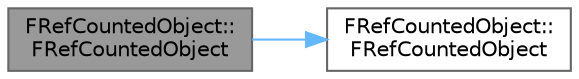digraph "FRefCountedObject::FRefCountedObject"
{
 // INTERACTIVE_SVG=YES
 // LATEX_PDF_SIZE
  bgcolor="transparent";
  edge [fontname=Helvetica,fontsize=10,labelfontname=Helvetica,labelfontsize=10];
  node [fontname=Helvetica,fontsize=10,shape=box,height=0.2,width=0.4];
  rankdir="LR";
  Node1 [id="Node000001",label="FRefCountedObject::\lFRefCountedObject",height=0.2,width=0.4,color="gray40", fillcolor="grey60", style="filled", fontcolor="black",tooltip=" "];
  Node1 -> Node2 [id="edge1_Node000001_Node000002",color="steelblue1",style="solid",tooltip=" "];
  Node2 [id="Node000002",label="FRefCountedObject::\lFRefCountedObject",height=0.2,width=0.4,color="grey40", fillcolor="white", style="filled",URL="$d5/d44/classFRefCountedObject.html#a3ae3edbc4c5caf1b150c3b261185e9b3",tooltip=" "];
}
